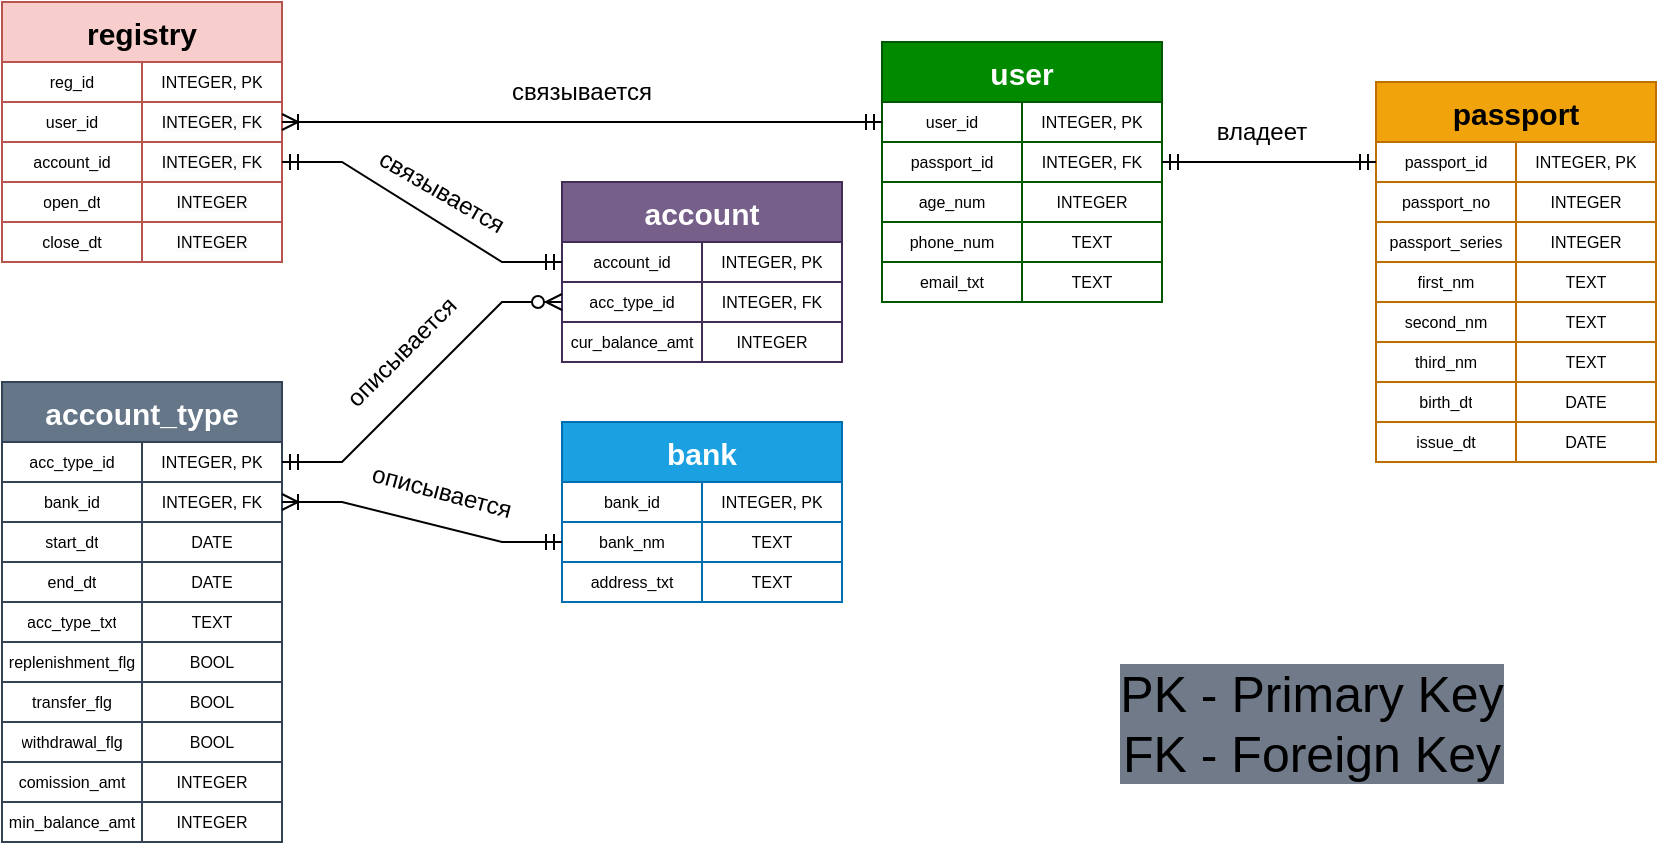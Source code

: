 <mxfile version="24.2.0" type="device">
  <diagram name="Страница — 1" id="HYkB9ZuV_KdQeeB0tLyo">
    <mxGraphModel dx="691" dy="393" grid="1" gridSize="10" guides="1" tooltips="1" connect="1" arrows="1" fold="1" page="1" pageScale="1" pageWidth="827" pageHeight="1169" math="0" shadow="0">
      <root>
        <mxCell id="0" />
        <mxCell id="1" parent="0" />
        <mxCell id="Lh8rI5mHxjjLjOtLuIB7-44" value="user" style="shape=table;startSize=30;container=1;collapsible=0;childLayout=tableLayout;fontSize=15;align=center;spacingTop=0;fillColor=#008a00;fontColor=#ffffff;strokeColor=#005700;fontStyle=1" parent="1" vertex="1">
          <mxGeometry x="440" y="360" width="140" height="130" as="geometry" />
        </mxCell>
        <mxCell id="Lh8rI5mHxjjLjOtLuIB7-45" value="" style="shape=tableRow;horizontal=0;startSize=0;swimlaneHead=0;swimlaneBody=0;strokeColor=inherit;top=0;left=0;bottom=0;right=0;collapsible=0;dropTarget=0;fillColor=none;points=[[0,0.5],[1,0.5]];portConstraint=eastwest;fontSize=8;align=center;spacingTop=0;" parent="Lh8rI5mHxjjLjOtLuIB7-44" vertex="1">
          <mxGeometry y="30" width="140" height="20" as="geometry" />
        </mxCell>
        <mxCell id="Lh8rI5mHxjjLjOtLuIB7-46" value="user_id" style="shape=partialRectangle;html=1;whiteSpace=wrap;connectable=0;strokeColor=inherit;overflow=hidden;fillColor=none;top=0;left=0;bottom=0;right=0;pointerEvents=1;fontSize=8;align=center;spacingTop=0;" parent="Lh8rI5mHxjjLjOtLuIB7-45" vertex="1">
          <mxGeometry width="70" height="20" as="geometry">
            <mxRectangle width="70" height="20" as="alternateBounds" />
          </mxGeometry>
        </mxCell>
        <mxCell id="Lh8rI5mHxjjLjOtLuIB7-47" value="INTEGER, PK" style="shape=partialRectangle;html=1;whiteSpace=wrap;connectable=0;strokeColor=inherit;overflow=hidden;fillColor=none;top=0;left=0;bottom=0;right=0;pointerEvents=1;fontSize=8;align=center;spacingTop=0;" parent="Lh8rI5mHxjjLjOtLuIB7-45" vertex="1">
          <mxGeometry x="70" width="70" height="20" as="geometry">
            <mxRectangle width="70" height="20" as="alternateBounds" />
          </mxGeometry>
        </mxCell>
        <mxCell id="Lh8rI5mHxjjLjOtLuIB7-66" style="shape=tableRow;horizontal=0;startSize=0;swimlaneHead=0;swimlaneBody=0;strokeColor=inherit;top=0;left=0;bottom=0;right=0;collapsible=0;dropTarget=0;fillColor=none;points=[[0,0.5],[1,0.5]];portConstraint=eastwest;fontSize=8;align=center;spacingTop=0;" parent="Lh8rI5mHxjjLjOtLuIB7-44" vertex="1">
          <mxGeometry y="50" width="140" height="20" as="geometry" />
        </mxCell>
        <mxCell id="Lh8rI5mHxjjLjOtLuIB7-67" value="passport_id" style="shape=partialRectangle;html=1;whiteSpace=wrap;connectable=0;strokeColor=inherit;overflow=hidden;fillColor=none;top=0;left=0;bottom=0;right=0;pointerEvents=1;fontSize=8;align=center;spacingTop=0;" parent="Lh8rI5mHxjjLjOtLuIB7-66" vertex="1">
          <mxGeometry width="70" height="20" as="geometry">
            <mxRectangle width="70" height="20" as="alternateBounds" />
          </mxGeometry>
        </mxCell>
        <mxCell id="Lh8rI5mHxjjLjOtLuIB7-68" value="INTEGER, FK" style="shape=partialRectangle;html=1;whiteSpace=wrap;connectable=0;strokeColor=inherit;overflow=hidden;fillColor=none;top=0;left=0;bottom=0;right=0;pointerEvents=1;fontSize=8;align=center;spacingTop=0;" parent="Lh8rI5mHxjjLjOtLuIB7-66" vertex="1">
          <mxGeometry x="70" width="70" height="20" as="geometry">
            <mxRectangle width="70" height="20" as="alternateBounds" />
          </mxGeometry>
        </mxCell>
        <mxCell id="Lh8rI5mHxjjLjOtLuIB7-63" style="shape=tableRow;horizontal=0;startSize=0;swimlaneHead=0;swimlaneBody=0;strokeColor=inherit;top=0;left=0;bottom=0;right=0;collapsible=0;dropTarget=0;fillColor=none;points=[[0,0.5],[1,0.5]];portConstraint=eastwest;fontSize=8;align=center;spacingTop=0;" parent="Lh8rI5mHxjjLjOtLuIB7-44" vertex="1">
          <mxGeometry y="70" width="140" height="20" as="geometry" />
        </mxCell>
        <mxCell id="Lh8rI5mHxjjLjOtLuIB7-64" value="age_num" style="shape=partialRectangle;html=1;whiteSpace=wrap;connectable=0;strokeColor=inherit;overflow=hidden;fillColor=none;top=0;left=0;bottom=0;right=0;pointerEvents=1;fontSize=8;align=center;spacingTop=0;" parent="Lh8rI5mHxjjLjOtLuIB7-63" vertex="1">
          <mxGeometry width="70" height="20" as="geometry">
            <mxRectangle width="70" height="20" as="alternateBounds" />
          </mxGeometry>
        </mxCell>
        <mxCell id="Lh8rI5mHxjjLjOtLuIB7-65" value="INTEGER" style="shape=partialRectangle;html=1;whiteSpace=wrap;connectable=0;strokeColor=inherit;overflow=hidden;fillColor=none;top=0;left=0;bottom=0;right=0;pointerEvents=1;fontSize=8;align=center;spacingTop=0;" parent="Lh8rI5mHxjjLjOtLuIB7-63" vertex="1">
          <mxGeometry x="70" width="70" height="20" as="geometry">
            <mxRectangle width="70" height="20" as="alternateBounds" />
          </mxGeometry>
        </mxCell>
        <mxCell id="Lh8rI5mHxjjLjOtLuIB7-48" value="" style="shape=tableRow;horizontal=0;startSize=0;swimlaneHead=0;swimlaneBody=0;strokeColor=inherit;top=0;left=0;bottom=0;right=0;collapsible=0;dropTarget=0;fillColor=none;points=[[0,0.5],[1,0.5]];portConstraint=eastwest;fontSize=8;align=center;spacingTop=0;" parent="Lh8rI5mHxjjLjOtLuIB7-44" vertex="1">
          <mxGeometry y="90" width="140" height="20" as="geometry" />
        </mxCell>
        <mxCell id="Lh8rI5mHxjjLjOtLuIB7-49" value="phone_num" style="shape=partialRectangle;html=1;whiteSpace=wrap;connectable=0;strokeColor=inherit;overflow=hidden;fillColor=none;top=0;left=0;bottom=0;right=0;pointerEvents=1;fontSize=8;align=center;spacingTop=0;" parent="Lh8rI5mHxjjLjOtLuIB7-48" vertex="1">
          <mxGeometry width="70" height="20" as="geometry">
            <mxRectangle width="70" height="20" as="alternateBounds" />
          </mxGeometry>
        </mxCell>
        <mxCell id="Lh8rI5mHxjjLjOtLuIB7-50" value="TEXT" style="shape=partialRectangle;html=1;whiteSpace=wrap;connectable=0;strokeColor=inherit;overflow=hidden;fillColor=none;top=0;left=0;bottom=0;right=0;pointerEvents=1;fontSize=8;align=center;spacingTop=0;" parent="Lh8rI5mHxjjLjOtLuIB7-48" vertex="1">
          <mxGeometry x="70" width="70" height="20" as="geometry">
            <mxRectangle width="70" height="20" as="alternateBounds" />
          </mxGeometry>
        </mxCell>
        <mxCell id="Lh8rI5mHxjjLjOtLuIB7-51" value="" style="shape=tableRow;horizontal=0;startSize=0;swimlaneHead=0;swimlaneBody=0;strokeColor=inherit;top=0;left=0;bottom=0;right=0;collapsible=0;dropTarget=0;fillColor=none;points=[[0,0.5],[1,0.5]];portConstraint=eastwest;fontSize=8;align=center;spacingTop=0;" parent="Lh8rI5mHxjjLjOtLuIB7-44" vertex="1">
          <mxGeometry y="110" width="140" height="20" as="geometry" />
        </mxCell>
        <mxCell id="Lh8rI5mHxjjLjOtLuIB7-52" value="email_txt" style="shape=partialRectangle;html=1;whiteSpace=wrap;connectable=0;strokeColor=inherit;overflow=hidden;fillColor=none;top=0;left=0;bottom=0;right=0;pointerEvents=1;fontSize=8;align=center;spacingTop=0;" parent="Lh8rI5mHxjjLjOtLuIB7-51" vertex="1">
          <mxGeometry width="70" height="20" as="geometry">
            <mxRectangle width="70" height="20" as="alternateBounds" />
          </mxGeometry>
        </mxCell>
        <mxCell id="Lh8rI5mHxjjLjOtLuIB7-53" value="TEXT" style="shape=partialRectangle;html=1;whiteSpace=wrap;connectable=0;strokeColor=inherit;overflow=hidden;fillColor=none;top=0;left=0;bottom=0;right=0;pointerEvents=1;fontSize=8;align=center;spacingTop=0;" parent="Lh8rI5mHxjjLjOtLuIB7-51" vertex="1">
          <mxGeometry x="70" width="70" height="20" as="geometry">
            <mxRectangle width="70" height="20" as="alternateBounds" />
          </mxGeometry>
        </mxCell>
        <mxCell id="Lh8rI5mHxjjLjOtLuIB7-69" value="passport" style="shape=table;startSize=30;container=1;collapsible=0;childLayout=tableLayout;fontSize=15;align=center;spacingTop=0;fillColor=#f0a30a;fontColor=#000000;strokeColor=#BD7000;fontStyle=1" parent="1" vertex="1">
          <mxGeometry x="687" y="380" width="140" height="190" as="geometry" />
        </mxCell>
        <mxCell id="Lh8rI5mHxjjLjOtLuIB7-88" style="shape=tableRow;horizontal=0;startSize=0;swimlaneHead=0;swimlaneBody=0;strokeColor=inherit;top=0;left=0;bottom=0;right=0;collapsible=0;dropTarget=0;fillColor=none;points=[[0,0.5],[1,0.5]];portConstraint=eastwest;fontSize=8;align=center;spacingTop=0;" parent="Lh8rI5mHxjjLjOtLuIB7-69" vertex="1">
          <mxGeometry y="30" width="140" height="20" as="geometry" />
        </mxCell>
        <mxCell id="Lh8rI5mHxjjLjOtLuIB7-89" value="passport_id" style="shape=partialRectangle;html=1;whiteSpace=wrap;connectable=0;strokeColor=inherit;overflow=hidden;fillColor=none;top=0;left=0;bottom=0;right=0;pointerEvents=1;fontSize=8;align=center;spacingTop=0;" parent="Lh8rI5mHxjjLjOtLuIB7-88" vertex="1">
          <mxGeometry width="70" height="20" as="geometry">
            <mxRectangle width="70" height="20" as="alternateBounds" />
          </mxGeometry>
        </mxCell>
        <mxCell id="Lh8rI5mHxjjLjOtLuIB7-90" value="INTEGER, PK" style="shape=partialRectangle;html=1;whiteSpace=wrap;connectable=0;strokeColor=inherit;overflow=hidden;fillColor=none;top=0;left=0;bottom=0;right=0;pointerEvents=1;fontSize=8;align=center;spacingTop=0;" parent="Lh8rI5mHxjjLjOtLuIB7-88" vertex="1">
          <mxGeometry x="70" width="70" height="20" as="geometry">
            <mxRectangle width="70" height="20" as="alternateBounds" />
          </mxGeometry>
        </mxCell>
        <mxCell id="Lh8rI5mHxjjLjOtLuIB7-94" style="shape=tableRow;horizontal=0;startSize=0;swimlaneHead=0;swimlaneBody=0;strokeColor=inherit;top=0;left=0;bottom=0;right=0;collapsible=0;dropTarget=0;fillColor=none;points=[[0,0.5],[1,0.5]];portConstraint=eastwest;fontSize=8;align=center;spacingTop=0;" parent="Lh8rI5mHxjjLjOtLuIB7-69" vertex="1">
          <mxGeometry y="50" width="140" height="20" as="geometry" />
        </mxCell>
        <mxCell id="Lh8rI5mHxjjLjOtLuIB7-95" value="passport_no" style="shape=partialRectangle;html=1;whiteSpace=wrap;connectable=0;strokeColor=inherit;overflow=hidden;fillColor=none;top=0;left=0;bottom=0;right=0;pointerEvents=1;fontSize=8;align=center;spacingTop=0;" parent="Lh8rI5mHxjjLjOtLuIB7-94" vertex="1">
          <mxGeometry width="70" height="20" as="geometry">
            <mxRectangle width="70" height="20" as="alternateBounds" />
          </mxGeometry>
        </mxCell>
        <mxCell id="Lh8rI5mHxjjLjOtLuIB7-96" value="INTEGER" style="shape=partialRectangle;html=1;whiteSpace=wrap;connectable=0;strokeColor=inherit;overflow=hidden;fillColor=none;top=0;left=0;bottom=0;right=0;pointerEvents=1;fontSize=8;align=center;spacingTop=0;" parent="Lh8rI5mHxjjLjOtLuIB7-94" vertex="1">
          <mxGeometry x="70" width="70" height="20" as="geometry">
            <mxRectangle width="70" height="20" as="alternateBounds" />
          </mxGeometry>
        </mxCell>
        <mxCell id="Lh8rI5mHxjjLjOtLuIB7-97" style="shape=tableRow;horizontal=0;startSize=0;swimlaneHead=0;swimlaneBody=0;strokeColor=inherit;top=0;left=0;bottom=0;right=0;collapsible=0;dropTarget=0;fillColor=none;points=[[0,0.5],[1,0.5]];portConstraint=eastwest;fontSize=8;align=center;spacingTop=0;" parent="Lh8rI5mHxjjLjOtLuIB7-69" vertex="1">
          <mxGeometry y="70" width="140" height="20" as="geometry" />
        </mxCell>
        <mxCell id="Lh8rI5mHxjjLjOtLuIB7-98" value="passport_series" style="shape=partialRectangle;html=1;whiteSpace=wrap;connectable=0;strokeColor=inherit;overflow=hidden;fillColor=none;top=0;left=0;bottom=0;right=0;pointerEvents=1;fontSize=8;align=center;spacingTop=0;" parent="Lh8rI5mHxjjLjOtLuIB7-97" vertex="1">
          <mxGeometry width="70" height="20" as="geometry">
            <mxRectangle width="70" height="20" as="alternateBounds" />
          </mxGeometry>
        </mxCell>
        <mxCell id="Lh8rI5mHxjjLjOtLuIB7-99" value="INTEGER" style="shape=partialRectangle;html=1;whiteSpace=wrap;connectable=0;strokeColor=inherit;overflow=hidden;fillColor=none;top=0;left=0;bottom=0;right=0;pointerEvents=1;fontSize=8;align=center;spacingTop=0;" parent="Lh8rI5mHxjjLjOtLuIB7-97" vertex="1">
          <mxGeometry x="70" width="70" height="20" as="geometry">
            <mxRectangle width="70" height="20" as="alternateBounds" />
          </mxGeometry>
        </mxCell>
        <mxCell id="Lh8rI5mHxjjLjOtLuIB7-70" value="" style="shape=tableRow;horizontal=0;startSize=0;swimlaneHead=0;swimlaneBody=0;strokeColor=inherit;top=0;left=0;bottom=0;right=0;collapsible=0;dropTarget=0;fillColor=none;points=[[0,0.5],[1,0.5]];portConstraint=eastwest;fontSize=8;align=center;spacingTop=0;" parent="Lh8rI5mHxjjLjOtLuIB7-69" vertex="1">
          <mxGeometry y="90" width="140" height="20" as="geometry" />
        </mxCell>
        <mxCell id="Lh8rI5mHxjjLjOtLuIB7-71" value="first_nm" style="shape=partialRectangle;html=1;whiteSpace=wrap;connectable=0;strokeColor=inherit;overflow=hidden;fillColor=none;top=0;left=0;bottom=0;right=0;pointerEvents=1;fontSize=8;align=center;spacingTop=0;" parent="Lh8rI5mHxjjLjOtLuIB7-70" vertex="1">
          <mxGeometry width="70" height="20" as="geometry">
            <mxRectangle width="70" height="20" as="alternateBounds" />
          </mxGeometry>
        </mxCell>
        <mxCell id="Lh8rI5mHxjjLjOtLuIB7-72" value="TEXT" style="shape=partialRectangle;html=1;whiteSpace=wrap;connectable=0;strokeColor=inherit;overflow=hidden;fillColor=none;top=0;left=0;bottom=0;right=0;pointerEvents=1;fontSize=8;align=center;spacingTop=0;" parent="Lh8rI5mHxjjLjOtLuIB7-70" vertex="1">
          <mxGeometry x="70" width="70" height="20" as="geometry">
            <mxRectangle width="70" height="20" as="alternateBounds" />
          </mxGeometry>
        </mxCell>
        <mxCell id="Lh8rI5mHxjjLjOtLuIB7-73" value="" style="shape=tableRow;horizontal=0;startSize=0;swimlaneHead=0;swimlaneBody=0;strokeColor=inherit;top=0;left=0;bottom=0;right=0;collapsible=0;dropTarget=0;fillColor=none;points=[[0,0.5],[1,0.5]];portConstraint=eastwest;fontSize=8;align=center;spacingTop=0;" parent="Lh8rI5mHxjjLjOtLuIB7-69" vertex="1">
          <mxGeometry y="110" width="140" height="20" as="geometry" />
        </mxCell>
        <mxCell id="Lh8rI5mHxjjLjOtLuIB7-74" value="second_nm" style="shape=partialRectangle;html=1;whiteSpace=wrap;connectable=0;strokeColor=inherit;overflow=hidden;fillColor=none;top=0;left=0;bottom=0;right=0;pointerEvents=1;fontSize=8;align=center;spacingTop=0;" parent="Lh8rI5mHxjjLjOtLuIB7-73" vertex="1">
          <mxGeometry width="70" height="20" as="geometry">
            <mxRectangle width="70" height="20" as="alternateBounds" />
          </mxGeometry>
        </mxCell>
        <mxCell id="Lh8rI5mHxjjLjOtLuIB7-75" value="TEXT" style="shape=partialRectangle;html=1;whiteSpace=wrap;connectable=0;strokeColor=inherit;overflow=hidden;fillColor=none;top=0;left=0;bottom=0;right=0;pointerEvents=1;fontSize=8;align=center;spacingTop=0;" parent="Lh8rI5mHxjjLjOtLuIB7-73" vertex="1">
          <mxGeometry x="70" width="70" height="20" as="geometry">
            <mxRectangle width="70" height="20" as="alternateBounds" />
          </mxGeometry>
        </mxCell>
        <mxCell id="bnsJipQ1fnwx5w6dfRTW-1" style="shape=tableRow;horizontal=0;startSize=0;swimlaneHead=0;swimlaneBody=0;strokeColor=inherit;top=0;left=0;bottom=0;right=0;collapsible=0;dropTarget=0;fillColor=none;points=[[0,0.5],[1,0.5]];portConstraint=eastwest;fontSize=8;align=center;spacingTop=0;" vertex="1" parent="Lh8rI5mHxjjLjOtLuIB7-69">
          <mxGeometry y="130" width="140" height="20" as="geometry" />
        </mxCell>
        <mxCell id="bnsJipQ1fnwx5w6dfRTW-2" value="third_nm" style="shape=partialRectangle;html=1;whiteSpace=wrap;connectable=0;strokeColor=inherit;overflow=hidden;fillColor=none;top=0;left=0;bottom=0;right=0;pointerEvents=1;fontSize=8;align=center;spacingTop=0;" vertex="1" parent="bnsJipQ1fnwx5w6dfRTW-1">
          <mxGeometry width="70" height="20" as="geometry">
            <mxRectangle width="70" height="20" as="alternateBounds" />
          </mxGeometry>
        </mxCell>
        <mxCell id="bnsJipQ1fnwx5w6dfRTW-3" value="TEXT" style="shape=partialRectangle;html=1;whiteSpace=wrap;connectable=0;strokeColor=inherit;overflow=hidden;fillColor=none;top=0;left=0;bottom=0;right=0;pointerEvents=1;fontSize=8;align=center;spacingTop=0;" vertex="1" parent="bnsJipQ1fnwx5w6dfRTW-1">
          <mxGeometry x="70" width="70" height="20" as="geometry">
            <mxRectangle width="70" height="20" as="alternateBounds" />
          </mxGeometry>
        </mxCell>
        <mxCell id="Lh8rI5mHxjjLjOtLuIB7-76" value="" style="shape=tableRow;horizontal=0;startSize=0;swimlaneHead=0;swimlaneBody=0;strokeColor=inherit;top=0;left=0;bottom=0;right=0;collapsible=0;dropTarget=0;fillColor=none;points=[[0,0.5],[1,0.5]];portConstraint=eastwest;fontSize=8;align=center;spacingTop=0;" parent="Lh8rI5mHxjjLjOtLuIB7-69" vertex="1">
          <mxGeometry y="150" width="140" height="20" as="geometry" />
        </mxCell>
        <mxCell id="Lh8rI5mHxjjLjOtLuIB7-77" value="birth_dt" style="shape=partialRectangle;html=1;whiteSpace=wrap;connectable=0;strokeColor=inherit;overflow=hidden;fillColor=none;top=0;left=0;bottom=0;right=0;pointerEvents=1;fontSize=8;align=center;spacingTop=0;" parent="Lh8rI5mHxjjLjOtLuIB7-76" vertex="1">
          <mxGeometry width="70" height="20" as="geometry">
            <mxRectangle width="70" height="20" as="alternateBounds" />
          </mxGeometry>
        </mxCell>
        <mxCell id="Lh8rI5mHxjjLjOtLuIB7-78" value="DATE" style="shape=partialRectangle;html=1;whiteSpace=wrap;connectable=0;strokeColor=inherit;overflow=hidden;fillColor=none;top=0;left=0;bottom=0;right=0;pointerEvents=1;fontSize=8;align=center;spacingTop=0;" parent="Lh8rI5mHxjjLjOtLuIB7-76" vertex="1">
          <mxGeometry x="70" width="70" height="20" as="geometry">
            <mxRectangle width="70" height="20" as="alternateBounds" />
          </mxGeometry>
        </mxCell>
        <mxCell id="Lh8rI5mHxjjLjOtLuIB7-79" value="" style="shape=tableRow;horizontal=0;startSize=0;swimlaneHead=0;swimlaneBody=0;strokeColor=inherit;top=0;left=0;bottom=0;right=0;collapsible=0;dropTarget=0;fillColor=none;points=[[0,0.5],[1,0.5]];portConstraint=eastwest;fontSize=8;align=center;spacingTop=0;" parent="Lh8rI5mHxjjLjOtLuIB7-69" vertex="1">
          <mxGeometry y="170" width="140" height="20" as="geometry" />
        </mxCell>
        <mxCell id="Lh8rI5mHxjjLjOtLuIB7-80" value="issue_dt" style="shape=partialRectangle;html=1;whiteSpace=wrap;connectable=0;strokeColor=inherit;overflow=hidden;fillColor=none;top=0;left=0;bottom=0;right=0;pointerEvents=1;fontSize=8;align=center;spacingTop=0;" parent="Lh8rI5mHxjjLjOtLuIB7-79" vertex="1">
          <mxGeometry width="70" height="20" as="geometry">
            <mxRectangle width="70" height="20" as="alternateBounds" />
          </mxGeometry>
        </mxCell>
        <mxCell id="Lh8rI5mHxjjLjOtLuIB7-81" value="DATE" style="shape=partialRectangle;html=1;whiteSpace=wrap;connectable=0;strokeColor=inherit;overflow=hidden;fillColor=none;top=0;left=0;bottom=0;right=0;pointerEvents=1;fontSize=8;align=center;spacingTop=0;" parent="Lh8rI5mHxjjLjOtLuIB7-79" vertex="1">
          <mxGeometry x="70" width="70" height="20" as="geometry">
            <mxRectangle width="70" height="20" as="alternateBounds" />
          </mxGeometry>
        </mxCell>
        <mxCell id="Lh8rI5mHxjjLjOtLuIB7-100" value="bank" style="shape=table;startSize=30;container=1;collapsible=0;childLayout=tableLayout;fontSize=15;align=center;spacingTop=0;fillColor=#1ba1e2;fontColor=#ffffff;strokeColor=#006EAF;fontStyle=1" parent="1" vertex="1">
          <mxGeometry x="280" y="550" width="140" height="90" as="geometry" />
        </mxCell>
        <mxCell id="Lh8rI5mHxjjLjOtLuIB7-101" value="" style="shape=tableRow;horizontal=0;startSize=0;swimlaneHead=0;swimlaneBody=0;strokeColor=inherit;top=0;left=0;bottom=0;right=0;collapsible=0;dropTarget=0;fillColor=none;points=[[0,0.5],[1,0.5]];portConstraint=eastwest;fontSize=8;align=center;spacingTop=0;" parent="Lh8rI5mHxjjLjOtLuIB7-100" vertex="1">
          <mxGeometry y="30" width="140" height="20" as="geometry" />
        </mxCell>
        <mxCell id="Lh8rI5mHxjjLjOtLuIB7-102" value="bank_id" style="shape=partialRectangle;html=1;whiteSpace=wrap;connectable=0;strokeColor=inherit;overflow=hidden;fillColor=none;top=0;left=0;bottom=0;right=0;pointerEvents=1;fontSize=8;align=center;spacingTop=0;" parent="Lh8rI5mHxjjLjOtLuIB7-101" vertex="1">
          <mxGeometry width="70" height="20" as="geometry">
            <mxRectangle width="70" height="20" as="alternateBounds" />
          </mxGeometry>
        </mxCell>
        <mxCell id="Lh8rI5mHxjjLjOtLuIB7-103" value="INTEGER, PK" style="shape=partialRectangle;html=1;whiteSpace=wrap;connectable=0;strokeColor=inherit;overflow=hidden;fillColor=none;top=0;left=0;bottom=0;right=0;pointerEvents=1;fontSize=8;align=center;spacingTop=0;" parent="Lh8rI5mHxjjLjOtLuIB7-101" vertex="1">
          <mxGeometry x="70" width="70" height="20" as="geometry">
            <mxRectangle width="70" height="20" as="alternateBounds" />
          </mxGeometry>
        </mxCell>
        <mxCell id="Lh8rI5mHxjjLjOtLuIB7-104" value="" style="shape=tableRow;horizontal=0;startSize=0;swimlaneHead=0;swimlaneBody=0;strokeColor=inherit;top=0;left=0;bottom=0;right=0;collapsible=0;dropTarget=0;fillColor=none;points=[[0,0.5],[1,0.5]];portConstraint=eastwest;fontSize=8;align=center;spacingTop=0;" parent="Lh8rI5mHxjjLjOtLuIB7-100" vertex="1">
          <mxGeometry y="50" width="140" height="20" as="geometry" />
        </mxCell>
        <mxCell id="Lh8rI5mHxjjLjOtLuIB7-105" value="bank_nm" style="shape=partialRectangle;html=1;whiteSpace=wrap;connectable=0;strokeColor=inherit;overflow=hidden;fillColor=none;top=0;left=0;bottom=0;right=0;pointerEvents=1;fontSize=8;align=center;spacingTop=0;" parent="Lh8rI5mHxjjLjOtLuIB7-104" vertex="1">
          <mxGeometry width="70" height="20" as="geometry">
            <mxRectangle width="70" height="20" as="alternateBounds" />
          </mxGeometry>
        </mxCell>
        <mxCell id="Lh8rI5mHxjjLjOtLuIB7-106" value="TEXT" style="shape=partialRectangle;html=1;whiteSpace=wrap;connectable=0;strokeColor=inherit;overflow=hidden;fillColor=none;top=0;left=0;bottom=0;right=0;pointerEvents=1;fontSize=8;align=center;spacingTop=0;" parent="Lh8rI5mHxjjLjOtLuIB7-104" vertex="1">
          <mxGeometry x="70" width="70" height="20" as="geometry">
            <mxRectangle width="70" height="20" as="alternateBounds" />
          </mxGeometry>
        </mxCell>
        <mxCell id="Lh8rI5mHxjjLjOtLuIB7-107" value="" style="shape=tableRow;horizontal=0;startSize=0;swimlaneHead=0;swimlaneBody=0;strokeColor=inherit;top=0;left=0;bottom=0;right=0;collapsible=0;dropTarget=0;fillColor=none;points=[[0,0.5],[1,0.5]];portConstraint=eastwest;fontSize=8;align=center;spacingTop=0;" parent="Lh8rI5mHxjjLjOtLuIB7-100" vertex="1">
          <mxGeometry y="70" width="140" height="20" as="geometry" />
        </mxCell>
        <mxCell id="Lh8rI5mHxjjLjOtLuIB7-108" value="address_txt" style="shape=partialRectangle;html=1;whiteSpace=wrap;connectable=0;strokeColor=inherit;overflow=hidden;fillColor=none;top=0;left=0;bottom=0;right=0;pointerEvents=1;fontSize=8;align=center;spacingTop=0;" parent="Lh8rI5mHxjjLjOtLuIB7-107" vertex="1">
          <mxGeometry width="70" height="20" as="geometry">
            <mxRectangle width="70" height="20" as="alternateBounds" />
          </mxGeometry>
        </mxCell>
        <mxCell id="Lh8rI5mHxjjLjOtLuIB7-109" value="TEXT" style="shape=partialRectangle;html=1;whiteSpace=wrap;connectable=0;strokeColor=inherit;overflow=hidden;fillColor=none;top=0;left=0;bottom=0;right=0;pointerEvents=1;fontSize=8;align=center;spacingTop=0;" parent="Lh8rI5mHxjjLjOtLuIB7-107" vertex="1">
          <mxGeometry x="70" width="70" height="20" as="geometry">
            <mxRectangle width="70" height="20" as="alternateBounds" />
          </mxGeometry>
        </mxCell>
        <mxCell id="Lh8rI5mHxjjLjOtLuIB7-116" value="account" style="shape=table;startSize=30;container=1;collapsible=0;childLayout=tableLayout;fontSize=15;align=center;spacingTop=0;fillColor=#76608a;fontColor=#ffffff;strokeColor=#432D57;fontStyle=1" parent="1" vertex="1">
          <mxGeometry x="280" y="430" width="140" height="90" as="geometry" />
        </mxCell>
        <mxCell id="Lh8rI5mHxjjLjOtLuIB7-117" value="" style="shape=tableRow;horizontal=0;startSize=0;swimlaneHead=0;swimlaneBody=0;strokeColor=inherit;top=0;left=0;bottom=0;right=0;collapsible=0;dropTarget=0;fillColor=none;points=[[0,0.5],[1,0.5]];portConstraint=eastwest;fontSize=8;align=center;spacingTop=0;" parent="Lh8rI5mHxjjLjOtLuIB7-116" vertex="1">
          <mxGeometry y="30" width="140" height="20" as="geometry" />
        </mxCell>
        <mxCell id="Lh8rI5mHxjjLjOtLuIB7-118" value="account_id" style="shape=partialRectangle;html=1;whiteSpace=wrap;connectable=0;strokeColor=inherit;overflow=hidden;fillColor=none;top=0;left=0;bottom=0;right=0;pointerEvents=1;fontSize=8;align=center;spacingTop=0;" parent="Lh8rI5mHxjjLjOtLuIB7-117" vertex="1">
          <mxGeometry width="70" height="20" as="geometry">
            <mxRectangle width="70" height="20" as="alternateBounds" />
          </mxGeometry>
        </mxCell>
        <mxCell id="Lh8rI5mHxjjLjOtLuIB7-119" value="INTEGER, PK" style="shape=partialRectangle;html=1;whiteSpace=wrap;connectable=0;strokeColor=inherit;overflow=hidden;fillColor=none;top=0;left=0;bottom=0;right=0;pointerEvents=1;fontSize=8;align=center;spacingTop=0;" parent="Lh8rI5mHxjjLjOtLuIB7-117" vertex="1">
          <mxGeometry x="70" width="70" height="20" as="geometry">
            <mxRectangle width="70" height="20" as="alternateBounds" />
          </mxGeometry>
        </mxCell>
        <mxCell id="Lh8rI5mHxjjLjOtLuIB7-120" value="" style="shape=tableRow;horizontal=0;startSize=0;swimlaneHead=0;swimlaneBody=0;strokeColor=inherit;top=0;left=0;bottom=0;right=0;collapsible=0;dropTarget=0;fillColor=none;points=[[0,0.5],[1,0.5]];portConstraint=eastwest;fontSize=8;align=center;spacingTop=0;" parent="Lh8rI5mHxjjLjOtLuIB7-116" vertex="1">
          <mxGeometry y="50" width="140" height="20" as="geometry" />
        </mxCell>
        <mxCell id="Lh8rI5mHxjjLjOtLuIB7-121" value="acc_&lt;span style=&quot;background-color: initial; font-size: 8px;&quot;&gt;type_id&lt;/span&gt;" style="shape=partialRectangle;html=1;whiteSpace=wrap;connectable=0;strokeColor=inherit;overflow=hidden;fillColor=none;top=0;left=0;bottom=0;right=0;pointerEvents=1;fontSize=8;align=center;spacingTop=0;" parent="Lh8rI5mHxjjLjOtLuIB7-120" vertex="1">
          <mxGeometry width="70" height="20" as="geometry">
            <mxRectangle width="70" height="20" as="alternateBounds" />
          </mxGeometry>
        </mxCell>
        <mxCell id="Lh8rI5mHxjjLjOtLuIB7-122" value="INTEGER, FK" style="shape=partialRectangle;html=1;whiteSpace=wrap;connectable=0;strokeColor=inherit;overflow=hidden;fillColor=none;top=0;left=0;bottom=0;right=0;pointerEvents=1;fontSize=8;align=center;spacingTop=0;" parent="Lh8rI5mHxjjLjOtLuIB7-120" vertex="1">
          <mxGeometry x="70" width="70" height="20" as="geometry">
            <mxRectangle width="70" height="20" as="alternateBounds" />
          </mxGeometry>
        </mxCell>
        <mxCell id="Lh8rI5mHxjjLjOtLuIB7-123" value="" style="shape=tableRow;horizontal=0;startSize=0;swimlaneHead=0;swimlaneBody=0;strokeColor=inherit;top=0;left=0;bottom=0;right=0;collapsible=0;dropTarget=0;fillColor=none;points=[[0,0.5],[1,0.5]];portConstraint=eastwest;fontSize=8;align=center;spacingTop=0;" parent="Lh8rI5mHxjjLjOtLuIB7-116" vertex="1">
          <mxGeometry y="70" width="140" height="20" as="geometry" />
        </mxCell>
        <mxCell id="Lh8rI5mHxjjLjOtLuIB7-124" value="cur_balance_amt" style="shape=partialRectangle;html=1;whiteSpace=wrap;connectable=0;strokeColor=inherit;overflow=hidden;fillColor=none;top=0;left=0;bottom=0;right=0;pointerEvents=1;fontSize=8;align=center;spacingTop=0;" parent="Lh8rI5mHxjjLjOtLuIB7-123" vertex="1">
          <mxGeometry width="70" height="20" as="geometry">
            <mxRectangle width="70" height="20" as="alternateBounds" />
          </mxGeometry>
        </mxCell>
        <mxCell id="Lh8rI5mHxjjLjOtLuIB7-125" value="INTEGER" style="shape=partialRectangle;html=1;whiteSpace=wrap;connectable=0;strokeColor=inherit;overflow=hidden;fillColor=none;top=0;left=0;bottom=0;right=0;pointerEvents=1;fontSize=8;align=center;spacingTop=0;" parent="Lh8rI5mHxjjLjOtLuIB7-123" vertex="1">
          <mxGeometry x="70" width="70" height="20" as="geometry">
            <mxRectangle width="70" height="20" as="alternateBounds" />
          </mxGeometry>
        </mxCell>
        <mxCell id="Lh8rI5mHxjjLjOtLuIB7-129" value="account_type" style="shape=table;startSize=30;container=1;collapsible=0;childLayout=tableLayout;fontSize=15;align=center;spacingTop=0;fillColor=#647687;fontColor=#ffffff;strokeColor=#314354;fontStyle=1" parent="1" vertex="1">
          <mxGeometry y="530" width="140" height="230" as="geometry" />
        </mxCell>
        <mxCell id="Lh8rI5mHxjjLjOtLuIB7-177" style="shape=tableRow;horizontal=0;startSize=0;swimlaneHead=0;swimlaneBody=0;strokeColor=inherit;top=0;left=0;bottom=0;right=0;collapsible=0;dropTarget=0;fillColor=none;points=[[0,0.5],[1,0.5]];portConstraint=eastwest;fontSize=8;align=center;spacingTop=0;" parent="Lh8rI5mHxjjLjOtLuIB7-129" vertex="1">
          <mxGeometry y="30" width="140" height="20" as="geometry" />
        </mxCell>
        <mxCell id="Lh8rI5mHxjjLjOtLuIB7-178" value="acc_type_id" style="shape=partialRectangle;html=1;whiteSpace=wrap;connectable=0;strokeColor=inherit;overflow=hidden;fillColor=none;top=0;left=0;bottom=0;right=0;pointerEvents=1;fontSize=8;align=center;spacingTop=0;" parent="Lh8rI5mHxjjLjOtLuIB7-177" vertex="1">
          <mxGeometry width="70" height="20" as="geometry">
            <mxRectangle width="70" height="20" as="alternateBounds" />
          </mxGeometry>
        </mxCell>
        <mxCell id="Lh8rI5mHxjjLjOtLuIB7-179" value="INTEGER, PK" style="shape=partialRectangle;html=1;whiteSpace=wrap;connectable=0;strokeColor=inherit;overflow=hidden;fillColor=none;top=0;left=0;bottom=0;right=0;pointerEvents=1;fontSize=8;align=center;spacingTop=0;" parent="Lh8rI5mHxjjLjOtLuIB7-177" vertex="1">
          <mxGeometry x="70" width="70" height="20" as="geometry">
            <mxRectangle width="70" height="20" as="alternateBounds" />
          </mxGeometry>
        </mxCell>
        <mxCell id="Lh8rI5mHxjjLjOtLuIB7-130" value="" style="shape=tableRow;horizontal=0;startSize=0;swimlaneHead=0;swimlaneBody=0;strokeColor=inherit;top=0;left=0;bottom=0;right=0;collapsible=0;dropTarget=0;fillColor=none;points=[[0,0.5],[1,0.5]];portConstraint=eastwest;fontSize=8;align=center;spacingTop=0;" parent="Lh8rI5mHxjjLjOtLuIB7-129" vertex="1">
          <mxGeometry y="50" width="140" height="20" as="geometry" />
        </mxCell>
        <mxCell id="Lh8rI5mHxjjLjOtLuIB7-131" value="bank_id" style="shape=partialRectangle;html=1;whiteSpace=wrap;connectable=0;strokeColor=inherit;overflow=hidden;fillColor=none;top=0;left=0;bottom=0;right=0;pointerEvents=1;fontSize=8;align=center;spacingTop=0;" parent="Lh8rI5mHxjjLjOtLuIB7-130" vertex="1">
          <mxGeometry width="70" height="20" as="geometry">
            <mxRectangle width="70" height="20" as="alternateBounds" />
          </mxGeometry>
        </mxCell>
        <mxCell id="Lh8rI5mHxjjLjOtLuIB7-132" value="INTEGER, FK" style="shape=partialRectangle;html=1;whiteSpace=wrap;connectable=0;strokeColor=inherit;overflow=hidden;fillColor=none;top=0;left=0;bottom=0;right=0;pointerEvents=1;fontSize=8;align=center;spacingTop=0;" parent="Lh8rI5mHxjjLjOtLuIB7-130" vertex="1">
          <mxGeometry x="70" width="70" height="20" as="geometry">
            <mxRectangle width="70" height="20" as="alternateBounds" />
          </mxGeometry>
        </mxCell>
        <mxCell id="Lh8rI5mHxjjLjOtLuIB7-184" style="shape=tableRow;horizontal=0;startSize=0;swimlaneHead=0;swimlaneBody=0;strokeColor=inherit;top=0;left=0;bottom=0;right=0;collapsible=0;dropTarget=0;fillColor=none;points=[[0,0.5],[1,0.5]];portConstraint=eastwest;fontSize=8;align=center;spacingTop=0;" parent="Lh8rI5mHxjjLjOtLuIB7-129" vertex="1">
          <mxGeometry y="70" width="140" height="20" as="geometry" />
        </mxCell>
        <mxCell id="Lh8rI5mHxjjLjOtLuIB7-185" value="start_dt" style="shape=partialRectangle;html=1;whiteSpace=wrap;connectable=0;strokeColor=inherit;overflow=hidden;fillColor=none;top=0;left=0;bottom=0;right=0;pointerEvents=1;fontSize=8;align=center;spacingTop=0;" parent="Lh8rI5mHxjjLjOtLuIB7-184" vertex="1">
          <mxGeometry width="70" height="20" as="geometry">
            <mxRectangle width="70" height="20" as="alternateBounds" />
          </mxGeometry>
        </mxCell>
        <mxCell id="Lh8rI5mHxjjLjOtLuIB7-186" value="DATE" style="shape=partialRectangle;html=1;whiteSpace=wrap;connectable=0;strokeColor=inherit;overflow=hidden;fillColor=none;top=0;left=0;bottom=0;right=0;pointerEvents=1;fontSize=8;align=center;spacingTop=0;" parent="Lh8rI5mHxjjLjOtLuIB7-184" vertex="1">
          <mxGeometry x="70" width="70" height="20" as="geometry">
            <mxRectangle width="70" height="20" as="alternateBounds" />
          </mxGeometry>
        </mxCell>
        <mxCell id="Lh8rI5mHxjjLjOtLuIB7-181" style="shape=tableRow;horizontal=0;startSize=0;swimlaneHead=0;swimlaneBody=0;strokeColor=inherit;top=0;left=0;bottom=0;right=0;collapsible=0;dropTarget=0;fillColor=none;points=[[0,0.5],[1,0.5]];portConstraint=eastwest;fontSize=8;align=center;spacingTop=0;" parent="Lh8rI5mHxjjLjOtLuIB7-129" vertex="1">
          <mxGeometry y="90" width="140" height="20" as="geometry" />
        </mxCell>
        <mxCell id="Lh8rI5mHxjjLjOtLuIB7-182" value="end_dt" style="shape=partialRectangle;html=1;whiteSpace=wrap;connectable=0;strokeColor=inherit;overflow=hidden;fillColor=none;top=0;left=0;bottom=0;right=0;pointerEvents=1;fontSize=8;align=center;spacingTop=0;" parent="Lh8rI5mHxjjLjOtLuIB7-181" vertex="1">
          <mxGeometry width="70" height="20" as="geometry">
            <mxRectangle width="70" height="20" as="alternateBounds" />
          </mxGeometry>
        </mxCell>
        <mxCell id="Lh8rI5mHxjjLjOtLuIB7-183" value="DATE" style="shape=partialRectangle;html=1;whiteSpace=wrap;connectable=0;strokeColor=inherit;overflow=hidden;fillColor=none;top=0;left=0;bottom=0;right=0;pointerEvents=1;fontSize=8;align=center;spacingTop=0;" parent="Lh8rI5mHxjjLjOtLuIB7-181" vertex="1">
          <mxGeometry x="70" width="70" height="20" as="geometry">
            <mxRectangle width="70" height="20" as="alternateBounds" />
          </mxGeometry>
        </mxCell>
        <mxCell id="Lh8rI5mHxjjLjOtLuIB7-133" value="" style="shape=tableRow;horizontal=0;startSize=0;swimlaneHead=0;swimlaneBody=0;strokeColor=inherit;top=0;left=0;bottom=0;right=0;collapsible=0;dropTarget=0;fillColor=none;points=[[0,0.5],[1,0.5]];portConstraint=eastwest;fontSize=8;align=center;spacingTop=0;" parent="Lh8rI5mHxjjLjOtLuIB7-129" vertex="1">
          <mxGeometry y="110" width="140" height="20" as="geometry" />
        </mxCell>
        <mxCell id="Lh8rI5mHxjjLjOtLuIB7-134" value="acc_type_txt" style="shape=partialRectangle;html=1;whiteSpace=wrap;connectable=0;strokeColor=inherit;overflow=hidden;fillColor=none;top=0;left=0;bottom=0;right=0;pointerEvents=1;fontSize=8;align=center;spacingTop=0;" parent="Lh8rI5mHxjjLjOtLuIB7-133" vertex="1">
          <mxGeometry width="70" height="20" as="geometry">
            <mxRectangle width="70" height="20" as="alternateBounds" />
          </mxGeometry>
        </mxCell>
        <mxCell id="Lh8rI5mHxjjLjOtLuIB7-135" value="TEXT" style="shape=partialRectangle;html=1;whiteSpace=wrap;connectable=0;strokeColor=inherit;overflow=hidden;fillColor=none;top=0;left=0;bottom=0;right=0;pointerEvents=1;fontSize=8;align=center;spacingTop=0;" parent="Lh8rI5mHxjjLjOtLuIB7-133" vertex="1">
          <mxGeometry x="70" width="70" height="20" as="geometry">
            <mxRectangle width="70" height="20" as="alternateBounds" />
          </mxGeometry>
        </mxCell>
        <mxCell id="Lh8rI5mHxjjLjOtLuIB7-136" value="" style="shape=tableRow;horizontal=0;startSize=0;swimlaneHead=0;swimlaneBody=0;strokeColor=inherit;top=0;left=0;bottom=0;right=0;collapsible=0;dropTarget=0;fillColor=none;points=[[0,0.5],[1,0.5]];portConstraint=eastwest;fontSize=8;align=center;spacingTop=0;" parent="Lh8rI5mHxjjLjOtLuIB7-129" vertex="1">
          <mxGeometry y="130" width="140" height="20" as="geometry" />
        </mxCell>
        <mxCell id="Lh8rI5mHxjjLjOtLuIB7-137" value="replenishment_flg" style="shape=partialRectangle;html=1;whiteSpace=wrap;connectable=0;strokeColor=inherit;overflow=hidden;fillColor=none;top=0;left=0;bottom=0;right=0;pointerEvents=1;fontSize=8;align=center;spacingTop=0;" parent="Lh8rI5mHxjjLjOtLuIB7-136" vertex="1">
          <mxGeometry width="70" height="20" as="geometry">
            <mxRectangle width="70" height="20" as="alternateBounds" />
          </mxGeometry>
        </mxCell>
        <mxCell id="Lh8rI5mHxjjLjOtLuIB7-138" value="BOOL" style="shape=partialRectangle;html=1;whiteSpace=wrap;connectable=0;strokeColor=inherit;overflow=hidden;fillColor=none;top=0;left=0;bottom=0;right=0;pointerEvents=1;fontSize=8;align=center;spacingTop=0;" parent="Lh8rI5mHxjjLjOtLuIB7-136" vertex="1">
          <mxGeometry x="70" width="70" height="20" as="geometry">
            <mxRectangle width="70" height="20" as="alternateBounds" />
          </mxGeometry>
        </mxCell>
        <mxCell id="Lh8rI5mHxjjLjOtLuIB7-139" value="" style="shape=tableRow;horizontal=0;startSize=0;swimlaneHead=0;swimlaneBody=0;strokeColor=inherit;top=0;left=0;bottom=0;right=0;collapsible=0;dropTarget=0;fillColor=none;points=[[0,0.5],[1,0.5]];portConstraint=eastwest;fontSize=8;align=center;spacingTop=0;" parent="Lh8rI5mHxjjLjOtLuIB7-129" vertex="1">
          <mxGeometry y="150" width="140" height="20" as="geometry" />
        </mxCell>
        <mxCell id="Lh8rI5mHxjjLjOtLuIB7-140" value="transfer_flg" style="shape=partialRectangle;html=1;whiteSpace=wrap;connectable=0;strokeColor=inherit;overflow=hidden;fillColor=none;top=0;left=0;bottom=0;right=0;pointerEvents=1;fontSize=8;align=center;spacingTop=0;" parent="Lh8rI5mHxjjLjOtLuIB7-139" vertex="1">
          <mxGeometry width="70" height="20" as="geometry">
            <mxRectangle width="70" height="20" as="alternateBounds" />
          </mxGeometry>
        </mxCell>
        <mxCell id="Lh8rI5mHxjjLjOtLuIB7-141" value="BOOL" style="shape=partialRectangle;html=1;whiteSpace=wrap;connectable=0;strokeColor=inherit;overflow=hidden;fillColor=none;top=0;left=0;bottom=0;right=0;pointerEvents=1;fontSize=8;align=center;spacingTop=0;" parent="Lh8rI5mHxjjLjOtLuIB7-139" vertex="1">
          <mxGeometry x="70" width="70" height="20" as="geometry">
            <mxRectangle width="70" height="20" as="alternateBounds" />
          </mxGeometry>
        </mxCell>
        <mxCell id="Lh8rI5mHxjjLjOtLuIB7-145" style="shape=tableRow;horizontal=0;startSize=0;swimlaneHead=0;swimlaneBody=0;strokeColor=inherit;top=0;left=0;bottom=0;right=0;collapsible=0;dropTarget=0;fillColor=none;points=[[0,0.5],[1,0.5]];portConstraint=eastwest;fontSize=8;align=center;spacingTop=0;" parent="Lh8rI5mHxjjLjOtLuIB7-129" vertex="1">
          <mxGeometry y="170" width="140" height="20" as="geometry" />
        </mxCell>
        <mxCell id="Lh8rI5mHxjjLjOtLuIB7-146" value="withdrawal_flg" style="shape=partialRectangle;html=1;whiteSpace=wrap;connectable=0;strokeColor=inherit;overflow=hidden;fillColor=none;top=0;left=0;bottom=0;right=0;pointerEvents=1;fontSize=8;align=center;spacingTop=0;" parent="Lh8rI5mHxjjLjOtLuIB7-145" vertex="1">
          <mxGeometry width="70" height="20" as="geometry">
            <mxRectangle width="70" height="20" as="alternateBounds" />
          </mxGeometry>
        </mxCell>
        <mxCell id="Lh8rI5mHxjjLjOtLuIB7-147" value="BOOL" style="shape=partialRectangle;html=1;whiteSpace=wrap;connectable=0;strokeColor=inherit;overflow=hidden;fillColor=none;top=0;left=0;bottom=0;right=0;pointerEvents=1;fontSize=8;align=center;spacingTop=0;" parent="Lh8rI5mHxjjLjOtLuIB7-145" vertex="1">
          <mxGeometry x="70" width="70" height="20" as="geometry">
            <mxRectangle width="70" height="20" as="alternateBounds" />
          </mxGeometry>
        </mxCell>
        <mxCell id="Lh8rI5mHxjjLjOtLuIB7-142" style="shape=tableRow;horizontal=0;startSize=0;swimlaneHead=0;swimlaneBody=0;strokeColor=inherit;top=0;left=0;bottom=0;right=0;collapsible=0;dropTarget=0;fillColor=none;points=[[0,0.5],[1,0.5]];portConstraint=eastwest;fontSize=8;align=center;spacingTop=0;" parent="Lh8rI5mHxjjLjOtLuIB7-129" vertex="1">
          <mxGeometry y="190" width="140" height="20" as="geometry" />
        </mxCell>
        <mxCell id="Lh8rI5mHxjjLjOtLuIB7-143" value="comission_amt" style="shape=partialRectangle;html=1;whiteSpace=wrap;connectable=0;strokeColor=inherit;overflow=hidden;fillColor=none;top=0;left=0;bottom=0;right=0;pointerEvents=1;fontSize=8;align=center;spacingTop=0;" parent="Lh8rI5mHxjjLjOtLuIB7-142" vertex="1">
          <mxGeometry width="70" height="20" as="geometry">
            <mxRectangle width="70" height="20" as="alternateBounds" />
          </mxGeometry>
        </mxCell>
        <mxCell id="Lh8rI5mHxjjLjOtLuIB7-144" value="INTEGER" style="shape=partialRectangle;html=1;whiteSpace=wrap;connectable=0;strokeColor=inherit;overflow=hidden;fillColor=none;top=0;left=0;bottom=0;right=0;pointerEvents=1;fontSize=8;align=center;spacingTop=0;" parent="Lh8rI5mHxjjLjOtLuIB7-142" vertex="1">
          <mxGeometry x="70" width="70" height="20" as="geometry">
            <mxRectangle width="70" height="20" as="alternateBounds" />
          </mxGeometry>
        </mxCell>
        <mxCell id="Lh8rI5mHxjjLjOtLuIB7-151" style="shape=tableRow;horizontal=0;startSize=0;swimlaneHead=0;swimlaneBody=0;strokeColor=inherit;top=0;left=0;bottom=0;right=0;collapsible=0;dropTarget=0;fillColor=none;points=[[0,0.5],[1,0.5]];portConstraint=eastwest;fontSize=8;align=center;spacingTop=0;" parent="Lh8rI5mHxjjLjOtLuIB7-129" vertex="1">
          <mxGeometry y="210" width="140" height="20" as="geometry" />
        </mxCell>
        <mxCell id="Lh8rI5mHxjjLjOtLuIB7-152" value="min_balance_amt" style="shape=partialRectangle;html=1;whiteSpace=wrap;connectable=0;strokeColor=inherit;overflow=hidden;fillColor=none;top=0;left=0;bottom=0;right=0;pointerEvents=1;fontSize=8;align=center;spacingTop=0;" parent="Lh8rI5mHxjjLjOtLuIB7-151" vertex="1">
          <mxGeometry width="70" height="20" as="geometry">
            <mxRectangle width="70" height="20" as="alternateBounds" />
          </mxGeometry>
        </mxCell>
        <mxCell id="Lh8rI5mHxjjLjOtLuIB7-153" value="INTEGER" style="shape=partialRectangle;html=1;whiteSpace=wrap;connectable=0;strokeColor=inherit;overflow=hidden;fillColor=none;top=0;left=0;bottom=0;right=0;pointerEvents=1;fontSize=8;align=center;spacingTop=0;" parent="Lh8rI5mHxjjLjOtLuIB7-151" vertex="1">
          <mxGeometry x="70" width="70" height="20" as="geometry">
            <mxRectangle width="70" height="20" as="alternateBounds" />
          </mxGeometry>
        </mxCell>
        <mxCell id="Lh8rI5mHxjjLjOtLuIB7-154" value="registry" style="shape=table;startSize=30;container=1;collapsible=0;childLayout=tableLayout;fontSize=15;fillColor=#f8cecc;strokeColor=#b85450;fontStyle=1" parent="1" vertex="1">
          <mxGeometry y="340" width="140" height="130" as="geometry" />
        </mxCell>
        <mxCell id="Lh8rI5mHxjjLjOtLuIB7-170" style="shape=tableRow;horizontal=0;startSize=0;swimlaneHead=0;swimlaneBody=0;strokeColor=inherit;top=0;left=0;bottom=0;right=0;collapsible=0;dropTarget=0;fillColor=none;points=[[0,0.5],[1,0.5]];portConstraint=eastwest;fontSize=8;" parent="Lh8rI5mHxjjLjOtLuIB7-154" vertex="1">
          <mxGeometry y="30" width="140" height="20" as="geometry" />
        </mxCell>
        <mxCell id="Lh8rI5mHxjjLjOtLuIB7-171" value="reg_id" style="shape=partialRectangle;html=1;whiteSpace=wrap;connectable=0;strokeColor=inherit;overflow=hidden;fillColor=none;top=0;left=0;bottom=0;right=0;pointerEvents=1;fontSize=8;" parent="Lh8rI5mHxjjLjOtLuIB7-170" vertex="1">
          <mxGeometry width="70" height="20" as="geometry">
            <mxRectangle width="70" height="20" as="alternateBounds" />
          </mxGeometry>
        </mxCell>
        <mxCell id="Lh8rI5mHxjjLjOtLuIB7-172" value="INTEGER, PK" style="shape=partialRectangle;html=1;whiteSpace=wrap;connectable=0;strokeColor=inherit;overflow=hidden;fillColor=none;top=0;left=0;bottom=0;right=0;pointerEvents=1;fontSize=8;" parent="Lh8rI5mHxjjLjOtLuIB7-170" vertex="1">
          <mxGeometry x="70" width="70" height="20" as="geometry">
            <mxRectangle width="70" height="20" as="alternateBounds" />
          </mxGeometry>
        </mxCell>
        <mxCell id="Lh8rI5mHxjjLjOtLuIB7-155" value="" style="shape=tableRow;horizontal=0;startSize=0;swimlaneHead=0;swimlaneBody=0;strokeColor=inherit;top=0;left=0;bottom=0;right=0;collapsible=0;dropTarget=0;fillColor=none;points=[[0,0.5],[1,0.5]];portConstraint=eastwest;fontSize=8;" parent="Lh8rI5mHxjjLjOtLuIB7-154" vertex="1">
          <mxGeometry y="50" width="140" height="20" as="geometry" />
        </mxCell>
        <mxCell id="Lh8rI5mHxjjLjOtLuIB7-156" value="user_id" style="shape=partialRectangle;html=1;whiteSpace=wrap;connectable=0;strokeColor=inherit;overflow=hidden;fillColor=none;top=0;left=0;bottom=0;right=0;pointerEvents=1;fontSize=8;" parent="Lh8rI5mHxjjLjOtLuIB7-155" vertex="1">
          <mxGeometry width="70" height="20" as="geometry">
            <mxRectangle width="70" height="20" as="alternateBounds" />
          </mxGeometry>
        </mxCell>
        <mxCell id="Lh8rI5mHxjjLjOtLuIB7-157" value="&lt;span style=&quot;color: rgb(0, 0, 0); font-family: Helvetica; font-size: 8px; font-style: normal; font-variant-ligatures: normal; font-variant-caps: normal; font-weight: 400; letter-spacing: normal; orphans: 2; text-align: center; text-indent: 0px; text-transform: none; widows: 2; word-spacing: 0px; -webkit-text-stroke-width: 0px; white-space: normal; background-color: rgb(251, 251, 251); text-decoration-thickness: initial; text-decoration-style: initial; text-decoration-color: initial; float: none; display: inline !important;&quot;&gt;INTEGER, FK&lt;/span&gt;" style="shape=partialRectangle;html=1;whiteSpace=wrap;connectable=0;strokeColor=inherit;overflow=hidden;fillColor=none;top=0;left=0;bottom=0;right=0;pointerEvents=1;fontSize=8;" parent="Lh8rI5mHxjjLjOtLuIB7-155" vertex="1">
          <mxGeometry x="70" width="70" height="20" as="geometry">
            <mxRectangle width="70" height="20" as="alternateBounds" />
          </mxGeometry>
        </mxCell>
        <mxCell id="Lh8rI5mHxjjLjOtLuIB7-158" value="" style="shape=tableRow;horizontal=0;startSize=0;swimlaneHead=0;swimlaneBody=0;strokeColor=inherit;top=0;left=0;bottom=0;right=0;collapsible=0;dropTarget=0;fillColor=none;points=[[0,0.5],[1,0.5]];portConstraint=eastwest;fontSize=8;" parent="Lh8rI5mHxjjLjOtLuIB7-154" vertex="1">
          <mxGeometry y="70" width="140" height="20" as="geometry" />
        </mxCell>
        <mxCell id="Lh8rI5mHxjjLjOtLuIB7-159" value="account_id" style="shape=partialRectangle;html=1;whiteSpace=wrap;connectable=0;strokeColor=inherit;overflow=hidden;fillColor=none;top=0;left=0;bottom=0;right=0;pointerEvents=1;fontSize=8;" parent="Lh8rI5mHxjjLjOtLuIB7-158" vertex="1">
          <mxGeometry width="70" height="20" as="geometry">
            <mxRectangle width="70" height="20" as="alternateBounds" />
          </mxGeometry>
        </mxCell>
        <mxCell id="Lh8rI5mHxjjLjOtLuIB7-160" value="&lt;span style=&quot;color: rgb(0, 0, 0); font-family: Helvetica; font-size: 8px; font-style: normal; font-variant-ligatures: normal; font-variant-caps: normal; font-weight: 400; letter-spacing: normal; orphans: 2; text-align: center; text-indent: 0px; text-transform: none; widows: 2; word-spacing: 0px; -webkit-text-stroke-width: 0px; white-space: normal; background-color: rgb(251, 251, 251); text-decoration-thickness: initial; text-decoration-style: initial; text-decoration-color: initial; float: none; display: inline !important;&quot;&gt;INTEGER, FK&lt;/span&gt;" style="shape=partialRectangle;html=1;whiteSpace=wrap;connectable=0;strokeColor=inherit;overflow=hidden;fillColor=none;top=0;left=0;bottom=0;right=0;pointerEvents=1;fontSize=8;" parent="Lh8rI5mHxjjLjOtLuIB7-158" vertex="1">
          <mxGeometry x="70" width="70" height="20" as="geometry">
            <mxRectangle width="70" height="20" as="alternateBounds" />
          </mxGeometry>
        </mxCell>
        <mxCell id="Lh8rI5mHxjjLjOtLuIB7-161" value="" style="shape=tableRow;horizontal=0;startSize=0;swimlaneHead=0;swimlaneBody=0;strokeColor=inherit;top=0;left=0;bottom=0;right=0;collapsible=0;dropTarget=0;fillColor=none;points=[[0,0.5],[1,0.5]];portConstraint=eastwest;fontSize=8;" parent="Lh8rI5mHxjjLjOtLuIB7-154" vertex="1">
          <mxGeometry y="90" width="140" height="20" as="geometry" />
        </mxCell>
        <mxCell id="Lh8rI5mHxjjLjOtLuIB7-162" value="open_dt" style="shape=partialRectangle;html=1;whiteSpace=wrap;connectable=0;strokeColor=inherit;overflow=hidden;fillColor=none;top=0;left=0;bottom=0;right=0;pointerEvents=1;fontSize=8;" parent="Lh8rI5mHxjjLjOtLuIB7-161" vertex="1">
          <mxGeometry width="70" height="20" as="geometry">
            <mxRectangle width="70" height="20" as="alternateBounds" />
          </mxGeometry>
        </mxCell>
        <mxCell id="Lh8rI5mHxjjLjOtLuIB7-163" value="&lt;span style=&quot;color: rgb(0, 0, 0); font-family: Helvetica; font-size: 8px; font-style: normal; font-variant-ligatures: normal; font-variant-caps: normal; font-weight: 400; letter-spacing: normal; orphans: 2; text-align: center; text-indent: 0px; text-transform: none; widows: 2; word-spacing: 0px; -webkit-text-stroke-width: 0px; white-space: normal; background-color: rgb(251, 251, 251); text-decoration-thickness: initial; text-decoration-style: initial; text-decoration-color: initial; float: none; display: inline !important;&quot;&gt;INTEGER&lt;/span&gt;" style="shape=partialRectangle;html=1;whiteSpace=wrap;connectable=0;strokeColor=inherit;overflow=hidden;fillColor=none;top=0;left=0;bottom=0;right=0;pointerEvents=1;fontSize=8;" parent="Lh8rI5mHxjjLjOtLuIB7-161" vertex="1">
          <mxGeometry x="70" width="70" height="20" as="geometry">
            <mxRectangle width="70" height="20" as="alternateBounds" />
          </mxGeometry>
        </mxCell>
        <mxCell id="Lh8rI5mHxjjLjOtLuIB7-164" value="" style="shape=tableRow;horizontal=0;startSize=0;swimlaneHead=0;swimlaneBody=0;strokeColor=inherit;top=0;left=0;bottom=0;right=0;collapsible=0;dropTarget=0;fillColor=none;points=[[0,0.5],[1,0.5]];portConstraint=eastwest;fontSize=8;" parent="Lh8rI5mHxjjLjOtLuIB7-154" vertex="1">
          <mxGeometry y="110" width="140" height="20" as="geometry" />
        </mxCell>
        <mxCell id="Lh8rI5mHxjjLjOtLuIB7-165" value="close_dt" style="shape=partialRectangle;html=1;whiteSpace=wrap;connectable=0;strokeColor=inherit;overflow=hidden;fillColor=none;top=0;left=0;bottom=0;right=0;pointerEvents=1;fontSize=8;" parent="Lh8rI5mHxjjLjOtLuIB7-164" vertex="1">
          <mxGeometry width="70" height="20" as="geometry">
            <mxRectangle width="70" height="20" as="alternateBounds" />
          </mxGeometry>
        </mxCell>
        <mxCell id="Lh8rI5mHxjjLjOtLuIB7-166" value="&lt;span style=&quot;color: rgb(0, 0, 0); font-family: Helvetica; font-size: 8px; font-style: normal; font-variant-ligatures: normal; font-variant-caps: normal; font-weight: 400; letter-spacing: normal; orphans: 2; text-align: center; text-indent: 0px; text-transform: none; widows: 2; word-spacing: 0px; -webkit-text-stroke-width: 0px; white-space: normal; background-color: rgb(251, 251, 251); text-decoration-thickness: initial; text-decoration-style: initial; text-decoration-color: initial; float: none; display: inline !important;&quot;&gt;INTEGER&lt;/span&gt;" style="shape=partialRectangle;html=1;whiteSpace=wrap;connectable=0;strokeColor=inherit;overflow=hidden;fillColor=none;top=0;left=0;bottom=0;right=0;pointerEvents=1;fontSize=8;" parent="Lh8rI5mHxjjLjOtLuIB7-164" vertex="1">
          <mxGeometry x="70" width="70" height="20" as="geometry">
            <mxRectangle width="70" height="20" as="alternateBounds" />
          </mxGeometry>
        </mxCell>
        <mxCell id="Lh8rI5mHxjjLjOtLuIB7-173" value="" style="edgeStyle=entityRelationEdgeStyle;fontSize=12;html=1;endArrow=ERoneToMany;startArrow=ERmandOne;rounded=0;entryX=1;entryY=0.5;entryDx=0;entryDy=0;exitX=0;exitY=0.5;exitDx=0;exitDy=0;" parent="1" source="Lh8rI5mHxjjLjOtLuIB7-45" target="Lh8rI5mHxjjLjOtLuIB7-155" edge="1">
          <mxGeometry width="100" height="100" relative="1" as="geometry">
            <mxPoint x="400" y="430" as="sourcePoint" />
            <mxPoint x="500" y="330" as="targetPoint" />
          </mxGeometry>
        </mxCell>
        <mxCell id="Lh8rI5mHxjjLjOtLuIB7-174" value="" style="edgeStyle=entityRelationEdgeStyle;fontSize=12;html=1;endArrow=ERmandOne;startArrow=ERmandOne;rounded=0;entryX=0;entryY=0.5;entryDx=0;entryDy=0;exitX=1;exitY=0.5;exitDx=0;exitDy=0;" parent="1" source="Lh8rI5mHxjjLjOtLuIB7-158" target="Lh8rI5mHxjjLjOtLuIB7-117" edge="1">
          <mxGeometry width="100" height="100" relative="1" as="geometry">
            <mxPoint x="80" y="380" as="sourcePoint" />
            <mxPoint x="180" y="280" as="targetPoint" />
          </mxGeometry>
        </mxCell>
        <mxCell id="Lh8rI5mHxjjLjOtLuIB7-175" value="" style="edgeStyle=entityRelationEdgeStyle;fontSize=12;html=1;endArrow=ERmandOne;startArrow=ERmandOne;rounded=0;entryX=0;entryY=0.5;entryDx=0;entryDy=0;exitX=1;exitY=0.5;exitDx=0;exitDy=0;" parent="1" source="Lh8rI5mHxjjLjOtLuIB7-66" target="Lh8rI5mHxjjLjOtLuIB7-88" edge="1">
          <mxGeometry width="100" height="100" relative="1" as="geometry">
            <mxPoint x="450" y="430" as="sourcePoint" />
            <mxPoint x="550" y="330" as="targetPoint" />
          </mxGeometry>
        </mxCell>
        <mxCell id="Lh8rI5mHxjjLjOtLuIB7-176" value="" style="edgeStyle=entityRelationEdgeStyle;fontSize=12;html=1;endArrow=ERzeroToMany;startArrow=ERmandOne;rounded=0;entryX=0;entryY=0.5;entryDx=0;entryDy=0;exitX=1;exitY=0.5;exitDx=0;exitDy=0;" parent="1" source="Lh8rI5mHxjjLjOtLuIB7-177" target="Lh8rI5mHxjjLjOtLuIB7-120" edge="1">
          <mxGeometry width="100" height="100" relative="1" as="geometry">
            <mxPoint x="180" y="630" as="sourcePoint" />
            <mxPoint x="190" y="530" as="targetPoint" />
          </mxGeometry>
        </mxCell>
        <mxCell id="Lh8rI5mHxjjLjOtLuIB7-180" value="" style="edgeStyle=entityRelationEdgeStyle;fontSize=12;html=1;endArrow=ERoneToMany;startArrow=ERmandOne;rounded=0;entryX=1;entryY=0.5;entryDx=0;entryDy=0;exitX=0;exitY=0.5;exitDx=0;exitDy=0;" parent="1" source="Lh8rI5mHxjjLjOtLuIB7-104" target="Lh8rI5mHxjjLjOtLuIB7-130" edge="1">
          <mxGeometry width="100" height="100" relative="1" as="geometry">
            <mxPoint x="380" y="620" as="sourcePoint" />
            <mxPoint x="480" y="520" as="targetPoint" />
          </mxGeometry>
        </mxCell>
        <mxCell id="M_Ncyt30isPYrYH4cSNT-1" value="связывается" style="text;html=1;align=center;verticalAlign=middle;whiteSpace=wrap;rounded=0;" parent="1" vertex="1">
          <mxGeometry x="260" y="370" width="60" height="30" as="geometry" />
        </mxCell>
        <mxCell id="M_Ncyt30isPYrYH4cSNT-2" value="владеет" style="text;html=1;align=center;verticalAlign=middle;whiteSpace=wrap;rounded=0;" parent="1" vertex="1">
          <mxGeometry x="600" y="390" width="60" height="30" as="geometry" />
        </mxCell>
        <mxCell id="M_Ncyt30isPYrYH4cSNT-4" value="связывается" style="text;html=1;align=center;verticalAlign=middle;whiteSpace=wrap;rounded=0;rotation=30;" parent="1" vertex="1">
          <mxGeometry x="190" y="420" width="60" height="30" as="geometry" />
        </mxCell>
        <mxCell id="M_Ncyt30isPYrYH4cSNT-5" value="описывается" style="text;html=1;align=center;verticalAlign=middle;whiteSpace=wrap;rounded=0;rotation=-45;" parent="1" vertex="1">
          <mxGeometry x="170" y="500" width="60" height="30" as="geometry" />
        </mxCell>
        <mxCell id="M_Ncyt30isPYrYH4cSNT-6" value="описывается" style="text;html=1;align=center;verticalAlign=middle;whiteSpace=wrap;rounded=0;rotation=15;" parent="1" vertex="1">
          <mxGeometry x="190" y="570" width="60" height="30" as="geometry" />
        </mxCell>
        <mxCell id="M_Ncyt30isPYrYH4cSNT-7" value="&lt;font style=&quot;font-size: 25px;&quot;&gt;PK - Primary Key&lt;/font&gt;&lt;div style=&quot;font-size: 25px;&quot;&gt;&lt;font style=&quot;font-size: 25px;&quot;&gt;FK - Foreign Key&lt;/font&gt;&lt;/div&gt;" style="text;html=1;align=center;verticalAlign=middle;whiteSpace=wrap;rounded=0;labelBackgroundColor=#707a89;" parent="1" vertex="1">
          <mxGeometry x="540" y="670" width="230" height="60" as="geometry" />
        </mxCell>
      </root>
    </mxGraphModel>
  </diagram>
</mxfile>
